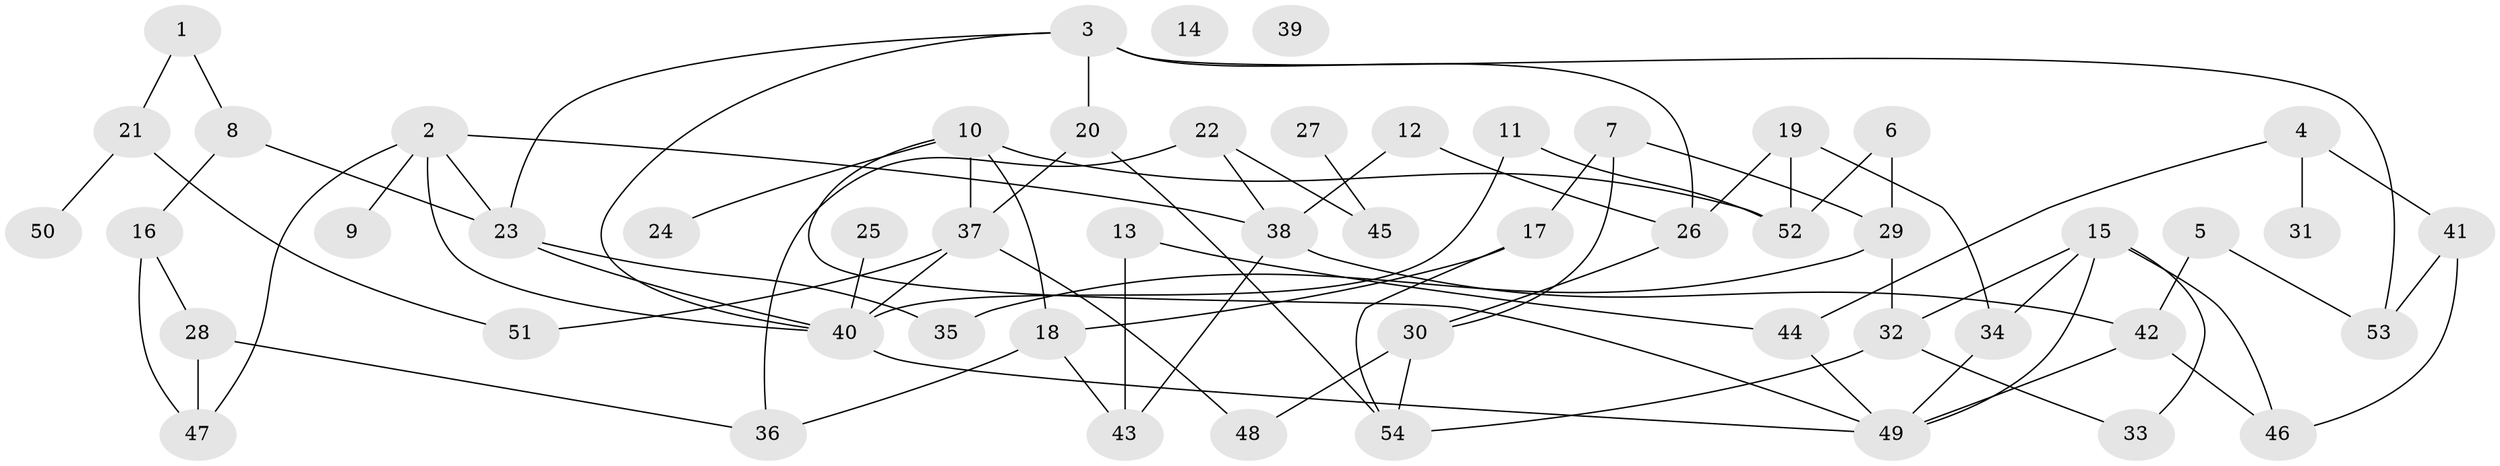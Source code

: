 // Generated by graph-tools (version 1.1) at 2025/25/03/09/25 03:25:15]
// undirected, 54 vertices, 81 edges
graph export_dot {
graph [start="1"]
  node [color=gray90,style=filled];
  1;
  2;
  3;
  4;
  5;
  6;
  7;
  8;
  9;
  10;
  11;
  12;
  13;
  14;
  15;
  16;
  17;
  18;
  19;
  20;
  21;
  22;
  23;
  24;
  25;
  26;
  27;
  28;
  29;
  30;
  31;
  32;
  33;
  34;
  35;
  36;
  37;
  38;
  39;
  40;
  41;
  42;
  43;
  44;
  45;
  46;
  47;
  48;
  49;
  50;
  51;
  52;
  53;
  54;
  1 -- 8;
  1 -- 21;
  2 -- 9;
  2 -- 23;
  2 -- 38;
  2 -- 40;
  2 -- 47;
  3 -- 20;
  3 -- 23;
  3 -- 26;
  3 -- 40;
  3 -- 53;
  4 -- 31;
  4 -- 41;
  4 -- 44;
  5 -- 42;
  5 -- 53;
  6 -- 29;
  6 -- 52;
  7 -- 17;
  7 -- 29;
  7 -- 30;
  8 -- 16;
  8 -- 23;
  10 -- 18;
  10 -- 24;
  10 -- 37;
  10 -- 49;
  10 -- 52;
  11 -- 40;
  11 -- 52;
  12 -- 26;
  12 -- 38;
  13 -- 43;
  13 -- 44;
  15 -- 32;
  15 -- 33;
  15 -- 34;
  15 -- 46;
  15 -- 49;
  16 -- 28;
  16 -- 47;
  17 -- 18;
  17 -- 54;
  18 -- 36;
  18 -- 43;
  19 -- 26;
  19 -- 34;
  19 -- 52;
  20 -- 37;
  20 -- 54;
  21 -- 50;
  21 -- 51;
  22 -- 36;
  22 -- 38;
  22 -- 45;
  23 -- 35;
  23 -- 40;
  25 -- 40;
  26 -- 30;
  27 -- 45;
  28 -- 36;
  28 -- 47;
  29 -- 32;
  29 -- 35;
  30 -- 48;
  30 -- 54;
  32 -- 33;
  32 -- 54;
  34 -- 49;
  37 -- 40;
  37 -- 48;
  37 -- 51;
  38 -- 42;
  38 -- 43;
  40 -- 49;
  41 -- 46;
  41 -- 53;
  42 -- 46;
  42 -- 49;
  44 -- 49;
}
